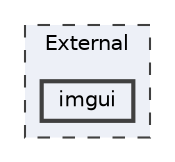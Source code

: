 digraph "External/imgui"
{
 // LATEX_PDF_SIZE
  bgcolor="transparent";
  edge [fontname=Helvetica,fontsize=10,labelfontname=Helvetica,labelfontsize=10];
  node [fontname=Helvetica,fontsize=10,shape=box,height=0.2,width=0.4];
  compound=true
  subgraph clusterdir_443fc37f241ba4018364a998c18d007b {
    graph [ bgcolor="#edf0f7", pencolor="grey25", label="External", fontname=Helvetica,fontsize=10 style="filled,dashed", URL="dir_443fc37f241ba4018364a998c18d007b.html",tooltip=""]
  dir_1772d950c10e477a3a2e85240ecf5c46 [label="imgui", fillcolor="#edf0f7", color="grey25", style="filled,bold", URL="dir_1772d950c10e477a3a2e85240ecf5c46.html",tooltip=""];
  }
}
